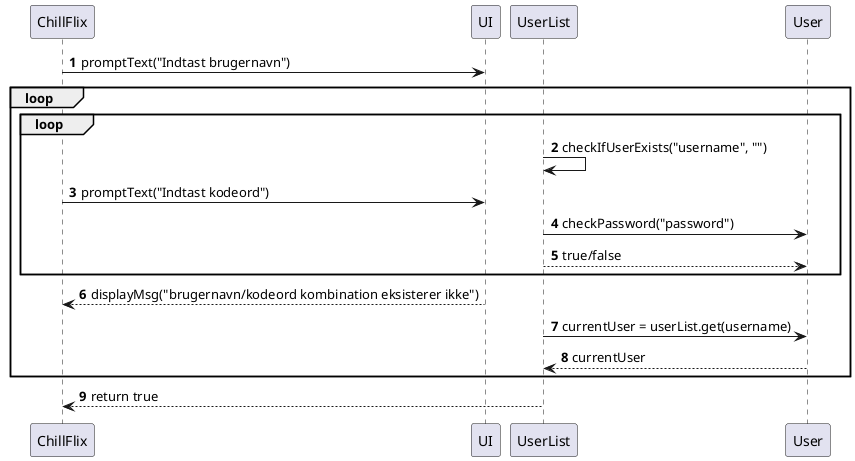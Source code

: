 @startuml
'https://plantuml.com/sequence-diagram

autonumber

participant ChillFlix
participant UI
participant UserList
participant User

ChillFlix -> UI: promptText("Indtast brugernavn")
loop
loop
UserList -> UserList: checkIfUserExists("username", "")
ChillFlix -> UI: promptText("Indtast kodeord")
UserList -> User: checkPassword("password")
User <-- UserList: true/false
end
ChillFlix <-- UI: displayMsg("brugernavn/kodeord kombination eksisterer ikke")
UserList -> User: currentUser = userList.get(username)
UserList <-- User: currentUser
end
ChillFlix <-- UserList: return true


@enduml
